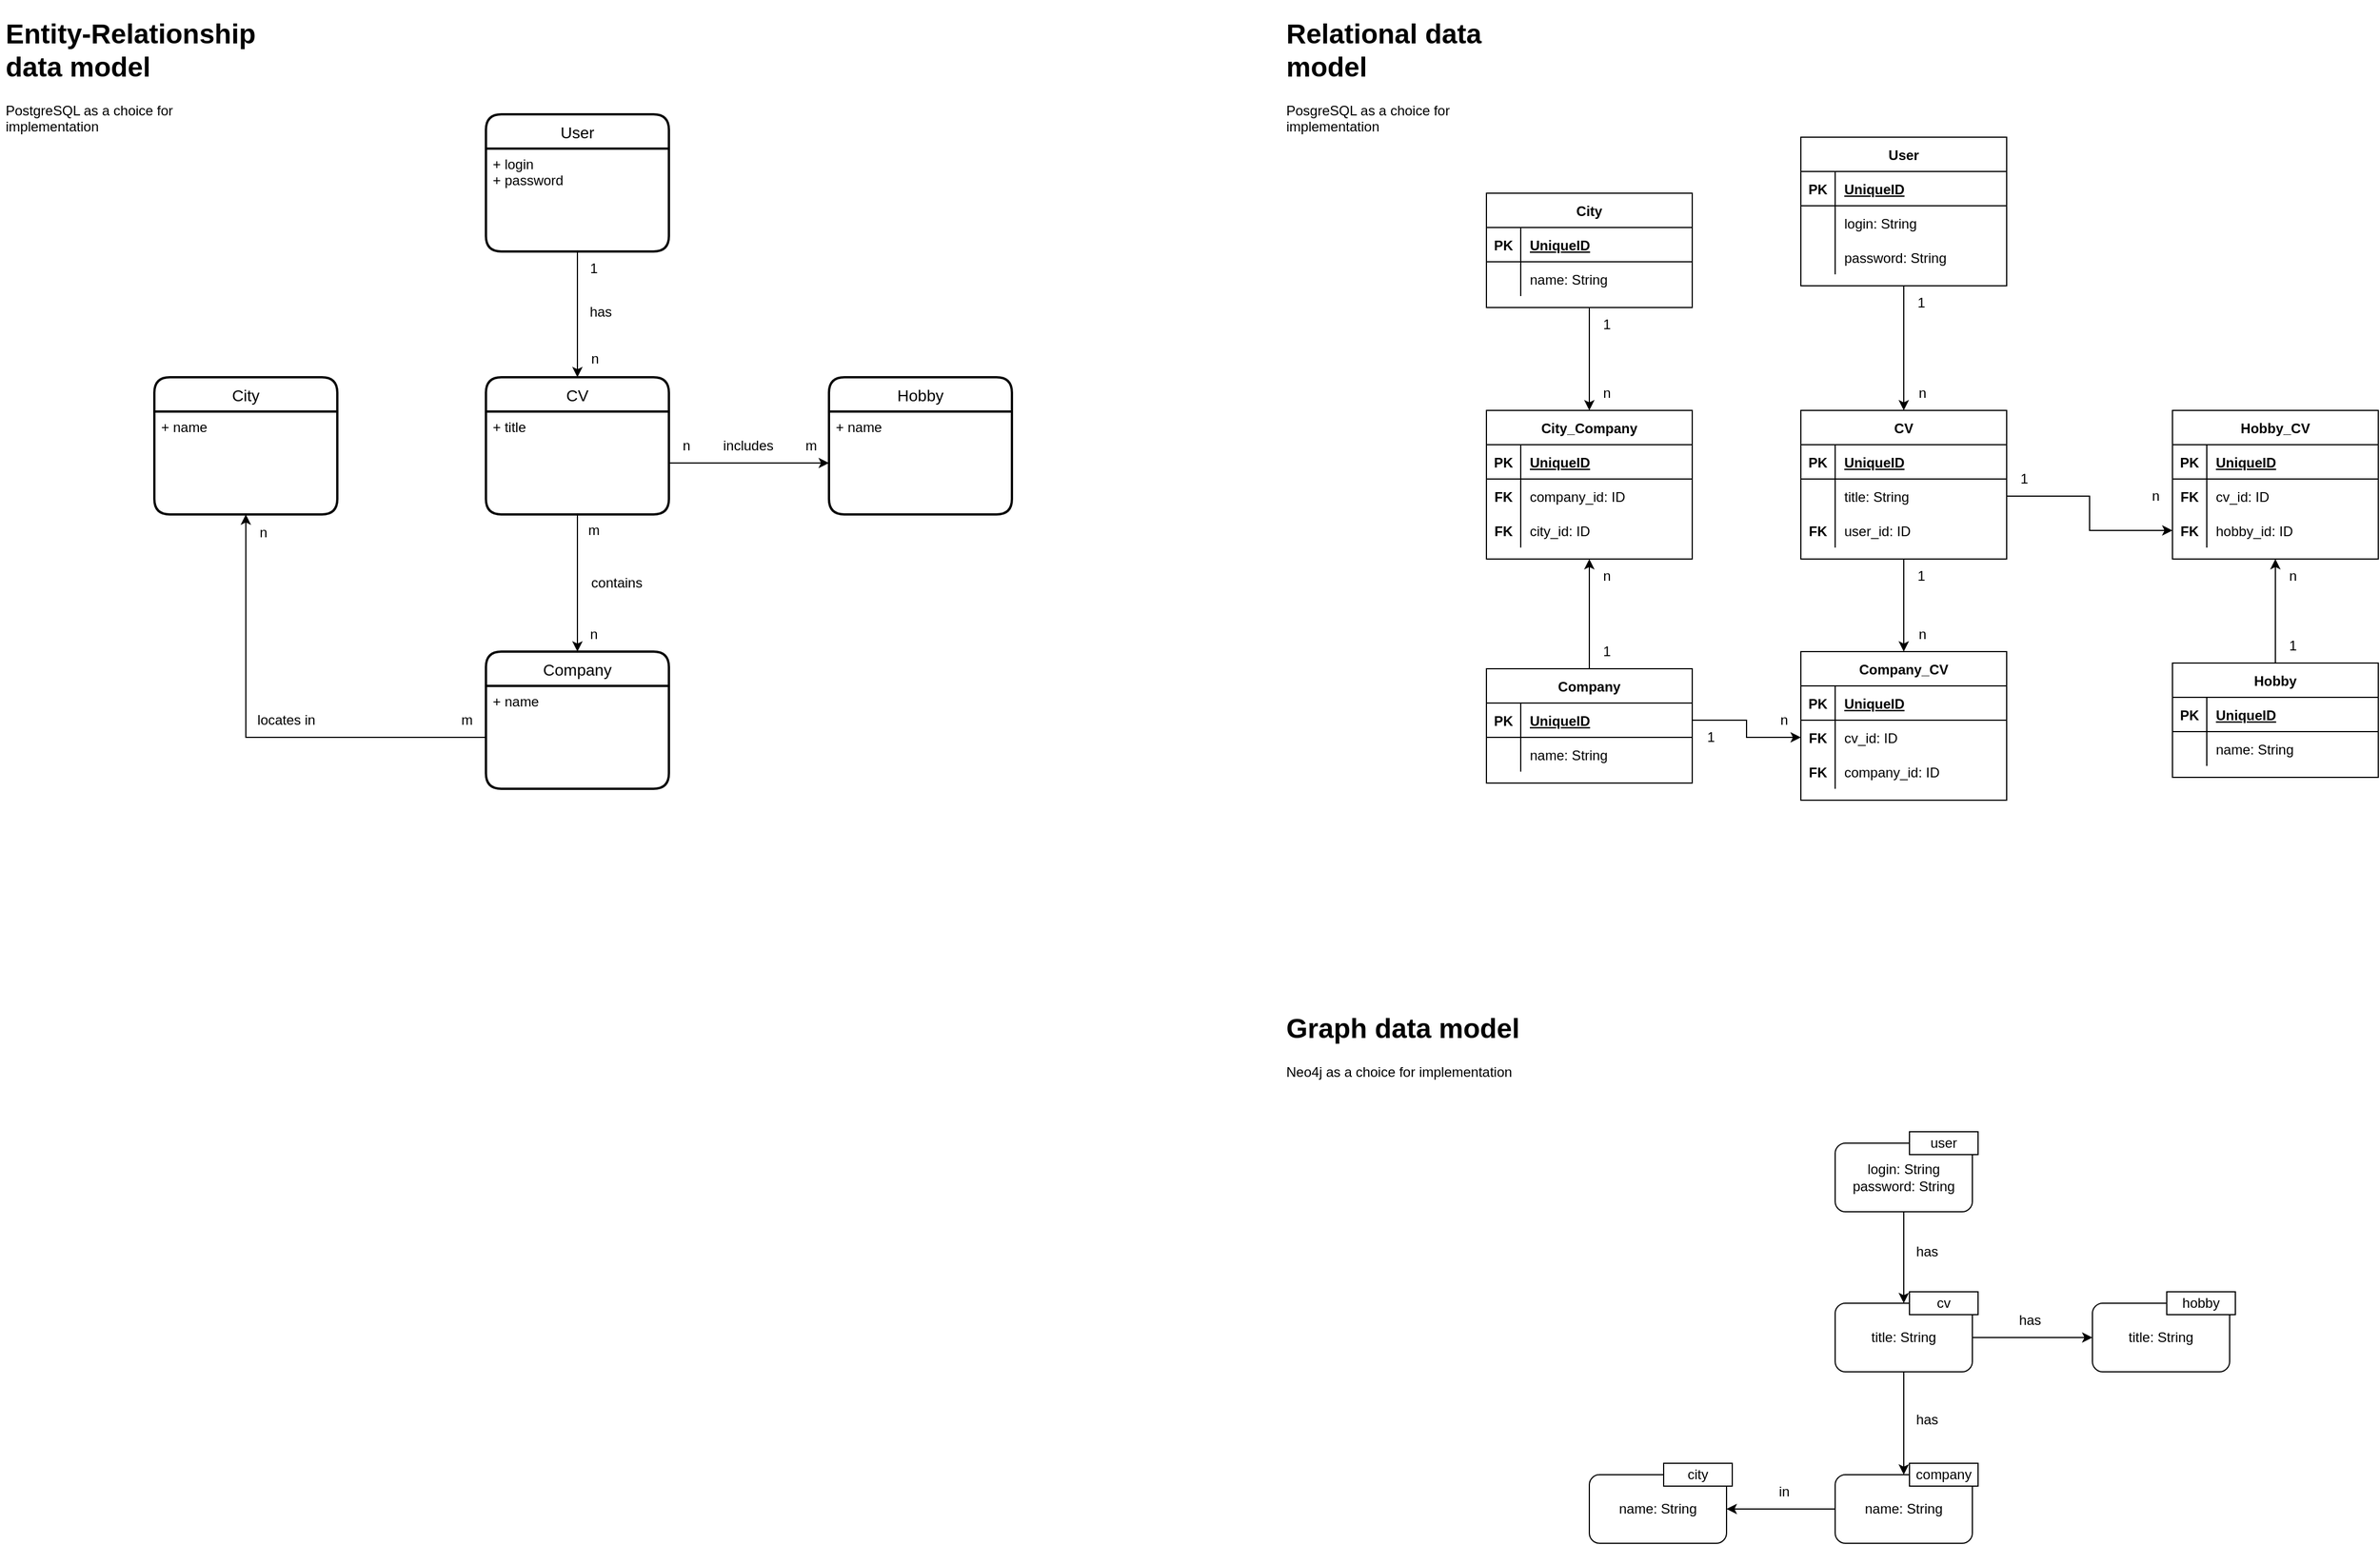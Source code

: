 <mxfile version="20.4.0" type="device"><diagram name="ER/Relational models" id="9f46799a-70d6-7492-0946-bef42562c5a5"><mxGraphModel dx="906" dy="529" grid="1" gridSize="10" guides="1" tooltips="1" connect="1" arrows="1" fold="1" page="1" pageScale="1" pageWidth="1100" pageHeight="850" background="none" math="0" shadow="0"><root><mxCell id="0"/><mxCell id="1" parent="0"/><mxCell id="vdaSnWJsC1mwTl5W6B8f-1" value="CV" style="swimlane;childLayout=stackLayout;horizontal=1;startSize=30;horizontalStack=0;rounded=1;fontSize=14;fontStyle=0;strokeWidth=2;resizeParent=0;resizeLast=1;shadow=0;dashed=0;align=center;" vertex="1" parent="1"><mxGeometry x="465" y="360" width="160" height="120" as="geometry"/></mxCell><mxCell id="vdaSnWJsC1mwTl5W6B8f-2" value="+ title" style="align=left;strokeColor=none;fillColor=none;spacingLeft=4;fontSize=12;verticalAlign=top;resizable=0;rotatable=0;part=1;" vertex="1" parent="vdaSnWJsC1mwTl5W6B8f-1"><mxGeometry y="30" width="160" height="90" as="geometry"/></mxCell><mxCell id="vdaSnWJsC1mwTl5W6B8f-4" value="User" style="swimlane;childLayout=stackLayout;horizontal=1;startSize=30;horizontalStack=0;rounded=1;fontSize=14;fontStyle=0;strokeWidth=2;resizeParent=0;resizeLast=1;shadow=0;dashed=0;align=center;" vertex="1" parent="1"><mxGeometry x="465" y="130" width="160" height="120" as="geometry"/></mxCell><mxCell id="vdaSnWJsC1mwTl5W6B8f-5" value="+ login&#10;+ password" style="align=left;strokeColor=none;fillColor=none;spacingLeft=4;fontSize=12;verticalAlign=top;resizable=0;rotatable=0;part=1;" vertex="1" parent="vdaSnWJsC1mwTl5W6B8f-4"><mxGeometry y="30" width="160" height="90" as="geometry"/></mxCell><mxCell id="vdaSnWJsC1mwTl5W6B8f-6" style="edgeStyle=orthogonalEdgeStyle;rounded=0;orthogonalLoop=1;jettySize=auto;html=1;" edge="1" parent="1" source="vdaSnWJsC1mwTl5W6B8f-5" target="vdaSnWJsC1mwTl5W6B8f-1"><mxGeometry relative="1" as="geometry"/></mxCell><mxCell id="vdaSnWJsC1mwTl5W6B8f-7" value="1" style="text;html=1;align=center;verticalAlign=middle;resizable=0;points=[];autosize=1;strokeColor=none;fillColor=none;" vertex="1" parent="1"><mxGeometry x="544" y="250" width="30" height="30" as="geometry"/></mxCell><mxCell id="vdaSnWJsC1mwTl5W6B8f-8" value="n" style="text;html=1;align=center;verticalAlign=middle;resizable=0;points=[];autosize=1;strokeColor=none;fillColor=none;" vertex="1" parent="1"><mxGeometry x="545" y="329" width="30" height="30" as="geometry"/></mxCell><mxCell id="vdaSnWJsC1mwTl5W6B8f-9" value="Hobby" style="swimlane;childLayout=stackLayout;horizontal=1;startSize=30;horizontalStack=0;rounded=1;fontSize=14;fontStyle=0;strokeWidth=2;resizeParent=0;resizeLast=1;shadow=0;dashed=0;align=center;" vertex="1" parent="1"><mxGeometry x="765" y="360" width="160" height="120" as="geometry"/></mxCell><mxCell id="vdaSnWJsC1mwTl5W6B8f-10" value="+ name" style="align=left;strokeColor=none;fillColor=none;spacingLeft=4;fontSize=12;verticalAlign=top;resizable=0;rotatable=0;part=1;" vertex="1" parent="vdaSnWJsC1mwTl5W6B8f-9"><mxGeometry y="30" width="160" height="90" as="geometry"/></mxCell><mxCell id="vdaSnWJsC1mwTl5W6B8f-11" value="City" style="swimlane;childLayout=stackLayout;horizontal=1;startSize=30;horizontalStack=0;rounded=1;fontSize=14;fontStyle=0;strokeWidth=2;resizeParent=0;resizeLast=1;shadow=0;dashed=0;align=center;" vertex="1" parent="1"><mxGeometry x="175" y="360" width="160" height="120" as="geometry"/></mxCell><mxCell id="vdaSnWJsC1mwTl5W6B8f-12" value="+ name" style="align=left;strokeColor=none;fillColor=none;spacingLeft=4;fontSize=12;verticalAlign=top;resizable=0;rotatable=0;part=1;" vertex="1" parent="vdaSnWJsC1mwTl5W6B8f-11"><mxGeometry y="30" width="160" height="90" as="geometry"/></mxCell><mxCell id="vdaSnWJsC1mwTl5W6B8f-13" value="Company" style="swimlane;childLayout=stackLayout;horizontal=1;startSize=30;horizontalStack=0;rounded=1;fontSize=14;fontStyle=0;strokeWidth=2;resizeParent=0;resizeLast=1;shadow=0;dashed=0;align=center;" vertex="1" parent="1"><mxGeometry x="465" y="600" width="160" height="120" as="geometry"/></mxCell><mxCell id="vdaSnWJsC1mwTl5W6B8f-14" value="+ name" style="align=left;strokeColor=none;fillColor=none;spacingLeft=4;fontSize=12;verticalAlign=top;resizable=0;rotatable=0;part=1;" vertex="1" parent="vdaSnWJsC1mwTl5W6B8f-13"><mxGeometry y="30" width="160" height="90" as="geometry"/></mxCell><mxCell id="vdaSnWJsC1mwTl5W6B8f-17" style="edgeStyle=orthogonalEdgeStyle;rounded=0;orthogonalLoop=1;jettySize=auto;html=1;entryX=0;entryY=0.5;entryDx=0;entryDy=0;" edge="1" parent="1" source="vdaSnWJsC1mwTl5W6B8f-2" target="vdaSnWJsC1mwTl5W6B8f-10"><mxGeometry relative="1" as="geometry"/></mxCell><mxCell id="vdaSnWJsC1mwTl5W6B8f-18" style="edgeStyle=orthogonalEdgeStyle;rounded=0;orthogonalLoop=1;jettySize=auto;html=1;entryX=0.5;entryY=0;entryDx=0;entryDy=0;" edge="1" parent="1" source="vdaSnWJsC1mwTl5W6B8f-2" target="vdaSnWJsC1mwTl5W6B8f-13"><mxGeometry relative="1" as="geometry"/></mxCell><mxCell id="vdaSnWJsC1mwTl5W6B8f-19" style="edgeStyle=orthogonalEdgeStyle;rounded=0;orthogonalLoop=1;jettySize=auto;html=1;entryX=0.5;entryY=1;entryDx=0;entryDy=0;" edge="1" parent="1" source="vdaSnWJsC1mwTl5W6B8f-14" target="vdaSnWJsC1mwTl5W6B8f-12"><mxGeometry relative="1" as="geometry"/></mxCell><mxCell id="vdaSnWJsC1mwTl5W6B8f-20" value="locates in" style="text;html=1;align=center;verticalAlign=middle;resizable=0;points=[];autosize=1;strokeColor=none;fillColor=none;" vertex="1" parent="1"><mxGeometry x="255" y="645" width="70" height="30" as="geometry"/></mxCell><mxCell id="vdaSnWJsC1mwTl5W6B8f-22" value="m" style="text;html=1;align=center;verticalAlign=middle;resizable=0;points=[];autosize=1;strokeColor=none;fillColor=none;" vertex="1" parent="1"><mxGeometry x="544" y="479" width="30" height="30" as="geometry"/></mxCell><mxCell id="vdaSnWJsC1mwTl5W6B8f-23" value="n" style="text;html=1;align=center;verticalAlign=middle;resizable=0;points=[];autosize=1;strokeColor=none;fillColor=none;" vertex="1" parent="1"><mxGeometry x="544" y="570" width="30" height="30" as="geometry"/></mxCell><mxCell id="vdaSnWJsC1mwTl5W6B8f-27" value="n" style="text;html=1;align=center;verticalAlign=middle;resizable=0;points=[];autosize=1;strokeColor=none;fillColor=none;" vertex="1" parent="1"><mxGeometry x="255" y="481" width="30" height="30" as="geometry"/></mxCell><mxCell id="vdaSnWJsC1mwTl5W6B8f-28" value="m" style="text;html=1;align=center;verticalAlign=middle;resizable=0;points=[];autosize=1;strokeColor=none;fillColor=none;" vertex="1" parent="1"><mxGeometry x="433" y="645" width="30" height="30" as="geometry"/></mxCell><mxCell id="vdaSnWJsC1mwTl5W6B8f-29" value="contains" style="text;html=1;align=center;verticalAlign=middle;resizable=0;points=[];autosize=1;strokeColor=none;fillColor=none;" vertex="1" parent="1"><mxGeometry x="544" y="525" width="70" height="30" as="geometry"/></mxCell><mxCell id="vdaSnWJsC1mwTl5W6B8f-30" value="includes" style="text;html=1;align=center;verticalAlign=middle;resizable=0;points=[];autosize=1;strokeColor=none;fillColor=none;" vertex="1" parent="1"><mxGeometry x="659" y="405" width="70" height="30" as="geometry"/></mxCell><mxCell id="vdaSnWJsC1mwTl5W6B8f-31" value="n" style="text;html=1;align=center;verticalAlign=middle;resizable=0;points=[];autosize=1;strokeColor=none;fillColor=none;" vertex="1" parent="1"><mxGeometry x="625" y="405" width="30" height="30" as="geometry"/></mxCell><mxCell id="vdaSnWJsC1mwTl5W6B8f-32" value="m" style="text;html=1;align=center;verticalAlign=middle;resizable=0;points=[];autosize=1;strokeColor=none;fillColor=none;" vertex="1" parent="1"><mxGeometry x="734" y="405" width="30" height="30" as="geometry"/></mxCell><mxCell id="vdaSnWJsC1mwTl5W6B8f-33" value="&lt;h1&gt;Entity-Relationship data model&lt;/h1&gt;&lt;div&gt;PostgreSQL as a choice for implementation&lt;/div&gt;&lt;p&gt;&lt;/p&gt;" style="text;html=1;strokeColor=none;fillColor=none;spacing=5;spacingTop=-20;whiteSpace=wrap;overflow=hidden;rounded=0;" vertex="1" parent="1"><mxGeometry x="40" y="40" width="230" height="120" as="geometry"/></mxCell><mxCell id="vdaSnWJsC1mwTl5W6B8f-59" value="&lt;h1&gt;Relational data model&lt;/h1&gt;&lt;div&gt;PosgreSQL as a choice for implementation&lt;/div&gt;&lt;p&gt;&lt;/p&gt;" style="text;html=1;strokeColor=none;fillColor=none;spacing=5;spacingTop=-20;whiteSpace=wrap;overflow=hidden;rounded=0;" vertex="1" parent="1"><mxGeometry x="1160" y="40" width="230" height="120" as="geometry"/></mxCell><mxCell id="vdaSnWJsC1mwTl5W6B8f-86" style="edgeStyle=orthogonalEdgeStyle;rounded=0;orthogonalLoop=1;jettySize=auto;html=1;entryX=0.5;entryY=0;entryDx=0;entryDy=0;" edge="1" parent="1" source="vdaSnWJsC1mwTl5W6B8f-60" target="vdaSnWJsC1mwTl5W6B8f-73"><mxGeometry relative="1" as="geometry"/></mxCell><mxCell id="vdaSnWJsC1mwTl5W6B8f-60" value="User" style="shape=table;startSize=30;container=1;collapsible=1;childLayout=tableLayout;fixedRows=1;rowLines=0;fontStyle=1;align=center;resizeLast=1;" vertex="1" parent="1"><mxGeometry x="1615" y="150" width="180" height="130" as="geometry"/></mxCell><mxCell id="vdaSnWJsC1mwTl5W6B8f-61" value="" style="shape=tableRow;horizontal=0;startSize=0;swimlaneHead=0;swimlaneBody=0;fillColor=none;collapsible=0;dropTarget=0;points=[[0,0.5],[1,0.5]];portConstraint=eastwest;top=0;left=0;right=0;bottom=1;" vertex="1" parent="vdaSnWJsC1mwTl5W6B8f-60"><mxGeometry y="30" width="180" height="30" as="geometry"/></mxCell><mxCell id="vdaSnWJsC1mwTl5W6B8f-62" value="PK" style="shape=partialRectangle;connectable=0;fillColor=none;top=0;left=0;bottom=0;right=0;fontStyle=1;overflow=hidden;" vertex="1" parent="vdaSnWJsC1mwTl5W6B8f-61"><mxGeometry width="30" height="30" as="geometry"><mxRectangle width="30" height="30" as="alternateBounds"/></mxGeometry></mxCell><mxCell id="vdaSnWJsC1mwTl5W6B8f-63" value="UniqueID" style="shape=partialRectangle;connectable=0;fillColor=none;top=0;left=0;bottom=0;right=0;align=left;spacingLeft=6;fontStyle=5;overflow=hidden;" vertex="1" parent="vdaSnWJsC1mwTl5W6B8f-61"><mxGeometry x="30" width="150" height="30" as="geometry"><mxRectangle width="150" height="30" as="alternateBounds"/></mxGeometry></mxCell><mxCell id="vdaSnWJsC1mwTl5W6B8f-64" value="" style="shape=tableRow;horizontal=0;startSize=0;swimlaneHead=0;swimlaneBody=0;fillColor=none;collapsible=0;dropTarget=0;points=[[0,0.5],[1,0.5]];portConstraint=eastwest;top=0;left=0;right=0;bottom=0;" vertex="1" parent="vdaSnWJsC1mwTl5W6B8f-60"><mxGeometry y="60" width="180" height="30" as="geometry"/></mxCell><mxCell id="vdaSnWJsC1mwTl5W6B8f-65" value="" style="shape=partialRectangle;connectable=0;fillColor=none;top=0;left=0;bottom=0;right=0;editable=1;overflow=hidden;" vertex="1" parent="vdaSnWJsC1mwTl5W6B8f-64"><mxGeometry width="30" height="30" as="geometry"><mxRectangle width="30" height="30" as="alternateBounds"/></mxGeometry></mxCell><mxCell id="vdaSnWJsC1mwTl5W6B8f-66" value="login: String" style="shape=partialRectangle;connectable=0;fillColor=none;top=0;left=0;bottom=0;right=0;align=left;spacingLeft=6;overflow=hidden;" vertex="1" parent="vdaSnWJsC1mwTl5W6B8f-64"><mxGeometry x="30" width="150" height="30" as="geometry"><mxRectangle width="150" height="30" as="alternateBounds"/></mxGeometry></mxCell><mxCell id="vdaSnWJsC1mwTl5W6B8f-67" value="" style="shape=tableRow;horizontal=0;startSize=0;swimlaneHead=0;swimlaneBody=0;fillColor=none;collapsible=0;dropTarget=0;points=[[0,0.5],[1,0.5]];portConstraint=eastwest;top=0;left=0;right=0;bottom=0;" vertex="1" parent="vdaSnWJsC1mwTl5W6B8f-60"><mxGeometry y="90" width="180" height="30" as="geometry"/></mxCell><mxCell id="vdaSnWJsC1mwTl5W6B8f-68" value="" style="shape=partialRectangle;connectable=0;fillColor=none;top=0;left=0;bottom=0;right=0;editable=1;overflow=hidden;" vertex="1" parent="vdaSnWJsC1mwTl5W6B8f-67"><mxGeometry width="30" height="30" as="geometry"><mxRectangle width="30" height="30" as="alternateBounds"/></mxGeometry></mxCell><mxCell id="vdaSnWJsC1mwTl5W6B8f-69" value="password: String" style="shape=partialRectangle;connectable=0;fillColor=none;top=0;left=0;bottom=0;right=0;align=left;spacingLeft=6;overflow=hidden;" vertex="1" parent="vdaSnWJsC1mwTl5W6B8f-67"><mxGeometry x="30" width="150" height="30" as="geometry"><mxRectangle width="150" height="30" as="alternateBounds"/></mxGeometry></mxCell><mxCell id="vdaSnWJsC1mwTl5W6B8f-100" style="edgeStyle=orthogonalEdgeStyle;rounded=0;orthogonalLoop=1;jettySize=auto;html=1;entryX=0.5;entryY=0;entryDx=0;entryDy=0;" edge="1" parent="1" source="vdaSnWJsC1mwTl5W6B8f-73" target="vdaSnWJsC1mwTl5W6B8f-87"><mxGeometry relative="1" as="geometry"/></mxCell><mxCell id="vdaSnWJsC1mwTl5W6B8f-73" value="CV" style="shape=table;startSize=30;container=1;collapsible=1;childLayout=tableLayout;fixedRows=1;rowLines=0;fontStyle=1;align=center;resizeLast=1;" vertex="1" parent="1"><mxGeometry x="1615" y="389" width="180" height="130" as="geometry"/></mxCell><mxCell id="vdaSnWJsC1mwTl5W6B8f-74" value="" style="shape=tableRow;horizontal=0;startSize=0;swimlaneHead=0;swimlaneBody=0;fillColor=none;collapsible=0;dropTarget=0;points=[[0,0.5],[1,0.5]];portConstraint=eastwest;top=0;left=0;right=0;bottom=1;" vertex="1" parent="vdaSnWJsC1mwTl5W6B8f-73"><mxGeometry y="30" width="180" height="30" as="geometry"/></mxCell><mxCell id="vdaSnWJsC1mwTl5W6B8f-75" value="PK" style="shape=partialRectangle;connectable=0;fillColor=none;top=0;left=0;bottom=0;right=0;fontStyle=1;overflow=hidden;" vertex="1" parent="vdaSnWJsC1mwTl5W6B8f-74"><mxGeometry width="30" height="30" as="geometry"><mxRectangle width="30" height="30" as="alternateBounds"/></mxGeometry></mxCell><mxCell id="vdaSnWJsC1mwTl5W6B8f-76" value="UniqueID" style="shape=partialRectangle;connectable=0;fillColor=none;top=0;left=0;bottom=0;right=0;align=left;spacingLeft=6;fontStyle=5;overflow=hidden;" vertex="1" parent="vdaSnWJsC1mwTl5W6B8f-74"><mxGeometry x="30" width="150" height="30" as="geometry"><mxRectangle width="150" height="30" as="alternateBounds"/></mxGeometry></mxCell><mxCell id="vdaSnWJsC1mwTl5W6B8f-77" value="" style="shape=tableRow;horizontal=0;startSize=0;swimlaneHead=0;swimlaneBody=0;fillColor=none;collapsible=0;dropTarget=0;points=[[0,0.5],[1,0.5]];portConstraint=eastwest;top=0;left=0;right=0;bottom=0;" vertex="1" parent="vdaSnWJsC1mwTl5W6B8f-73"><mxGeometry y="60" width="180" height="30" as="geometry"/></mxCell><mxCell id="vdaSnWJsC1mwTl5W6B8f-78" value="" style="shape=partialRectangle;connectable=0;fillColor=none;top=0;left=0;bottom=0;right=0;editable=1;overflow=hidden;" vertex="1" parent="vdaSnWJsC1mwTl5W6B8f-77"><mxGeometry width="30" height="30" as="geometry"><mxRectangle width="30" height="30" as="alternateBounds"/></mxGeometry></mxCell><mxCell id="vdaSnWJsC1mwTl5W6B8f-79" value="title: String" style="shape=partialRectangle;connectable=0;fillColor=none;top=0;left=0;bottom=0;right=0;align=left;spacingLeft=6;overflow=hidden;" vertex="1" parent="vdaSnWJsC1mwTl5W6B8f-77"><mxGeometry x="30" width="150" height="30" as="geometry"><mxRectangle width="150" height="30" as="alternateBounds"/></mxGeometry></mxCell><mxCell id="vdaSnWJsC1mwTl5W6B8f-80" value="" style="shape=tableRow;horizontal=0;startSize=0;swimlaneHead=0;swimlaneBody=0;fillColor=none;collapsible=0;dropTarget=0;points=[[0,0.5],[1,0.5]];portConstraint=eastwest;top=0;left=0;right=0;bottom=0;" vertex="1" parent="vdaSnWJsC1mwTl5W6B8f-73"><mxGeometry y="90" width="180" height="30" as="geometry"/></mxCell><mxCell id="vdaSnWJsC1mwTl5W6B8f-81" value="FK" style="shape=partialRectangle;connectable=0;fillColor=none;top=0;left=0;bottom=0;right=0;editable=1;overflow=hidden;fontStyle=1" vertex="1" parent="vdaSnWJsC1mwTl5W6B8f-80"><mxGeometry width="30" height="30" as="geometry"><mxRectangle width="30" height="30" as="alternateBounds"/></mxGeometry></mxCell><mxCell id="vdaSnWJsC1mwTl5W6B8f-82" value="user_id: ID" style="shape=partialRectangle;connectable=0;fillColor=none;top=0;left=0;bottom=0;right=0;align=left;spacingLeft=6;overflow=hidden;" vertex="1" parent="vdaSnWJsC1mwTl5W6B8f-80"><mxGeometry x="30" width="150" height="30" as="geometry"><mxRectangle width="150" height="30" as="alternateBounds"/></mxGeometry></mxCell><mxCell id="vdaSnWJsC1mwTl5W6B8f-87" value="Company_CV" style="shape=table;startSize=30;container=1;collapsible=1;childLayout=tableLayout;fixedRows=1;rowLines=0;fontStyle=1;align=center;resizeLast=1;" vertex="1" parent="1"><mxGeometry x="1615" y="600" width="180" height="130" as="geometry"/></mxCell><mxCell id="vdaSnWJsC1mwTl5W6B8f-88" value="" style="shape=tableRow;horizontal=0;startSize=0;swimlaneHead=0;swimlaneBody=0;fillColor=none;collapsible=0;dropTarget=0;points=[[0,0.5],[1,0.5]];portConstraint=eastwest;top=0;left=0;right=0;bottom=1;" vertex="1" parent="vdaSnWJsC1mwTl5W6B8f-87"><mxGeometry y="30" width="180" height="30" as="geometry"/></mxCell><mxCell id="vdaSnWJsC1mwTl5W6B8f-89" value="PK" style="shape=partialRectangle;connectable=0;fillColor=none;top=0;left=0;bottom=0;right=0;fontStyle=1;overflow=hidden;" vertex="1" parent="vdaSnWJsC1mwTl5W6B8f-88"><mxGeometry width="30" height="30" as="geometry"><mxRectangle width="30" height="30" as="alternateBounds"/></mxGeometry></mxCell><mxCell id="vdaSnWJsC1mwTl5W6B8f-90" value="UniqueID" style="shape=partialRectangle;connectable=0;fillColor=none;top=0;left=0;bottom=0;right=0;align=left;spacingLeft=6;fontStyle=5;overflow=hidden;" vertex="1" parent="vdaSnWJsC1mwTl5W6B8f-88"><mxGeometry x="30" width="150" height="30" as="geometry"><mxRectangle width="150" height="30" as="alternateBounds"/></mxGeometry></mxCell><mxCell id="vdaSnWJsC1mwTl5W6B8f-91" value="" style="shape=tableRow;horizontal=0;startSize=0;swimlaneHead=0;swimlaneBody=0;fillColor=none;collapsible=0;dropTarget=0;points=[[0,0.5],[1,0.5]];portConstraint=eastwest;top=0;left=0;right=0;bottom=0;" vertex="1" parent="vdaSnWJsC1mwTl5W6B8f-87"><mxGeometry y="60" width="180" height="30" as="geometry"/></mxCell><mxCell id="vdaSnWJsC1mwTl5W6B8f-92" value="FK" style="shape=partialRectangle;connectable=0;fillColor=none;top=0;left=0;bottom=0;right=0;editable=1;overflow=hidden;fontStyle=1" vertex="1" parent="vdaSnWJsC1mwTl5W6B8f-91"><mxGeometry width="30" height="30" as="geometry"><mxRectangle width="30" height="30" as="alternateBounds"/></mxGeometry></mxCell><mxCell id="vdaSnWJsC1mwTl5W6B8f-93" value="cv_id: ID" style="shape=partialRectangle;connectable=0;fillColor=none;top=0;left=0;bottom=0;right=0;align=left;spacingLeft=6;overflow=hidden;" vertex="1" parent="vdaSnWJsC1mwTl5W6B8f-91"><mxGeometry x="30" width="150" height="30" as="geometry"><mxRectangle width="150" height="30" as="alternateBounds"/></mxGeometry></mxCell><mxCell id="vdaSnWJsC1mwTl5W6B8f-94" value="" style="shape=tableRow;horizontal=0;startSize=0;swimlaneHead=0;swimlaneBody=0;fillColor=none;collapsible=0;dropTarget=0;points=[[0,0.5],[1,0.5]];portConstraint=eastwest;top=0;left=0;right=0;bottom=0;" vertex="1" parent="vdaSnWJsC1mwTl5W6B8f-87"><mxGeometry y="90" width="180" height="30" as="geometry"/></mxCell><mxCell id="vdaSnWJsC1mwTl5W6B8f-95" value="FK" style="shape=partialRectangle;connectable=0;fillColor=none;top=0;left=0;bottom=0;right=0;editable=1;overflow=hidden;fontStyle=1" vertex="1" parent="vdaSnWJsC1mwTl5W6B8f-94"><mxGeometry width="30" height="30" as="geometry"><mxRectangle width="30" height="30" as="alternateBounds"/></mxGeometry></mxCell><mxCell id="vdaSnWJsC1mwTl5W6B8f-96" value="company_id: ID" style="shape=partialRectangle;connectable=0;fillColor=none;top=0;left=0;bottom=0;right=0;align=left;spacingLeft=6;overflow=hidden;" vertex="1" parent="vdaSnWJsC1mwTl5W6B8f-94"><mxGeometry x="30" width="150" height="30" as="geometry"><mxRectangle width="150" height="30" as="alternateBounds"/></mxGeometry></mxCell><mxCell id="vdaSnWJsC1mwTl5W6B8f-101" value="1" style="text;html=1;align=center;verticalAlign=middle;resizable=0;points=[];autosize=1;strokeColor=none;fillColor=none;" vertex="1" parent="1"><mxGeometry x="1705" y="519" width="30" height="30" as="geometry"/></mxCell><mxCell id="vdaSnWJsC1mwTl5W6B8f-102" value="n" style="text;html=1;align=center;verticalAlign=middle;resizable=0;points=[];autosize=1;strokeColor=none;fillColor=none;" vertex="1" parent="1"><mxGeometry x="1706" y="570" width="30" height="30" as="geometry"/></mxCell><mxCell id="vdaSnWJsC1mwTl5W6B8f-103" value="1" style="text;html=1;align=center;verticalAlign=middle;resizable=0;points=[];autosize=1;strokeColor=none;fillColor=none;" vertex="1" parent="1"><mxGeometry x="1705" y="280" width="30" height="30" as="geometry"/></mxCell><mxCell id="vdaSnWJsC1mwTl5W6B8f-104" value="n" style="text;html=1;align=center;verticalAlign=middle;resizable=0;points=[];autosize=1;strokeColor=none;fillColor=none;" vertex="1" parent="1"><mxGeometry x="1706" y="359" width="30" height="30" as="geometry"/></mxCell><mxCell id="vdaSnWJsC1mwTl5W6B8f-185" style="edgeStyle=orthogonalEdgeStyle;rounded=0;orthogonalLoop=1;jettySize=auto;html=1;entryX=0.5;entryY=1;entryDx=0;entryDy=0;" edge="1" parent="1" source="vdaSnWJsC1mwTl5W6B8f-105" target="vdaSnWJsC1mwTl5W6B8f-169"><mxGeometry relative="1" as="geometry"/></mxCell><mxCell id="vdaSnWJsC1mwTl5W6B8f-105" value="Company" style="shape=table;startSize=30;container=1;collapsible=1;childLayout=tableLayout;fixedRows=1;rowLines=0;fontStyle=1;align=center;resizeLast=1;" vertex="1" parent="1"><mxGeometry x="1340" y="615" width="180" height="100" as="geometry"/></mxCell><mxCell id="vdaSnWJsC1mwTl5W6B8f-106" value="" style="shape=tableRow;horizontal=0;startSize=0;swimlaneHead=0;swimlaneBody=0;fillColor=none;collapsible=0;dropTarget=0;points=[[0,0.5],[1,0.5]];portConstraint=eastwest;top=0;left=0;right=0;bottom=1;" vertex="1" parent="vdaSnWJsC1mwTl5W6B8f-105"><mxGeometry y="30" width="180" height="30" as="geometry"/></mxCell><mxCell id="vdaSnWJsC1mwTl5W6B8f-107" value="PK" style="shape=partialRectangle;connectable=0;fillColor=none;top=0;left=0;bottom=0;right=0;fontStyle=1;overflow=hidden;" vertex="1" parent="vdaSnWJsC1mwTl5W6B8f-106"><mxGeometry width="30" height="30" as="geometry"><mxRectangle width="30" height="30" as="alternateBounds"/></mxGeometry></mxCell><mxCell id="vdaSnWJsC1mwTl5W6B8f-108" value="UniqueID" style="shape=partialRectangle;connectable=0;fillColor=none;top=0;left=0;bottom=0;right=0;align=left;spacingLeft=6;fontStyle=5;overflow=hidden;" vertex="1" parent="vdaSnWJsC1mwTl5W6B8f-106"><mxGeometry x="30" width="150" height="30" as="geometry"><mxRectangle width="150" height="30" as="alternateBounds"/></mxGeometry></mxCell><mxCell id="vdaSnWJsC1mwTl5W6B8f-109" value="" style="shape=tableRow;horizontal=0;startSize=0;swimlaneHead=0;swimlaneBody=0;fillColor=none;collapsible=0;dropTarget=0;points=[[0,0.5],[1,0.5]];portConstraint=eastwest;top=0;left=0;right=0;bottom=0;" vertex="1" parent="vdaSnWJsC1mwTl5W6B8f-105"><mxGeometry y="60" width="180" height="30" as="geometry"/></mxCell><mxCell id="vdaSnWJsC1mwTl5W6B8f-110" value="" style="shape=partialRectangle;connectable=0;fillColor=none;top=0;left=0;bottom=0;right=0;editable=1;overflow=hidden;" vertex="1" parent="vdaSnWJsC1mwTl5W6B8f-109"><mxGeometry width="30" height="30" as="geometry"><mxRectangle width="30" height="30" as="alternateBounds"/></mxGeometry></mxCell><mxCell id="vdaSnWJsC1mwTl5W6B8f-111" value="name: String" style="shape=partialRectangle;connectable=0;fillColor=none;top=0;left=0;bottom=0;right=0;align=left;spacingLeft=6;overflow=hidden;" vertex="1" parent="vdaSnWJsC1mwTl5W6B8f-109"><mxGeometry x="30" width="150" height="30" as="geometry"><mxRectangle width="150" height="30" as="alternateBounds"/></mxGeometry></mxCell><mxCell id="vdaSnWJsC1mwTl5W6B8f-118" style="edgeStyle=orthogonalEdgeStyle;rounded=0;orthogonalLoop=1;jettySize=auto;html=1;entryX=0;entryY=0.5;entryDx=0;entryDy=0;exitX=1;exitY=0.5;exitDx=0;exitDy=0;" edge="1" parent="1" source="vdaSnWJsC1mwTl5W6B8f-106" target="vdaSnWJsC1mwTl5W6B8f-91"><mxGeometry relative="1" as="geometry"/></mxCell><mxCell id="vdaSnWJsC1mwTl5W6B8f-119" value="1" style="text;html=1;align=center;verticalAlign=middle;resizable=0;points=[];autosize=1;strokeColor=none;fillColor=none;" vertex="1" parent="1"><mxGeometry x="1521" y="660" width="30" height="30" as="geometry"/></mxCell><mxCell id="vdaSnWJsC1mwTl5W6B8f-120" value="n" style="text;html=1;align=center;verticalAlign=middle;resizable=0;points=[];autosize=1;strokeColor=none;fillColor=none;" vertex="1" parent="1"><mxGeometry x="1585" y="645" width="30" height="30" as="geometry"/></mxCell><mxCell id="vdaSnWJsC1mwTl5W6B8f-121" value="Hobby_CV" style="shape=table;startSize=30;container=1;collapsible=1;childLayout=tableLayout;fixedRows=1;rowLines=0;fontStyle=1;align=center;resizeLast=1;" vertex="1" parent="1"><mxGeometry x="1940" y="389" width="180" height="130" as="geometry"/></mxCell><mxCell id="vdaSnWJsC1mwTl5W6B8f-122" value="" style="shape=tableRow;horizontal=0;startSize=0;swimlaneHead=0;swimlaneBody=0;fillColor=none;collapsible=0;dropTarget=0;points=[[0,0.5],[1,0.5]];portConstraint=eastwest;top=0;left=0;right=0;bottom=1;" vertex="1" parent="vdaSnWJsC1mwTl5W6B8f-121"><mxGeometry y="30" width="180" height="30" as="geometry"/></mxCell><mxCell id="vdaSnWJsC1mwTl5W6B8f-123" value="PK" style="shape=partialRectangle;connectable=0;fillColor=none;top=0;left=0;bottom=0;right=0;fontStyle=1;overflow=hidden;" vertex="1" parent="vdaSnWJsC1mwTl5W6B8f-122"><mxGeometry width="30" height="30" as="geometry"><mxRectangle width="30" height="30" as="alternateBounds"/></mxGeometry></mxCell><mxCell id="vdaSnWJsC1mwTl5W6B8f-124" value="UniqueID" style="shape=partialRectangle;connectable=0;fillColor=none;top=0;left=0;bottom=0;right=0;align=left;spacingLeft=6;fontStyle=5;overflow=hidden;" vertex="1" parent="vdaSnWJsC1mwTl5W6B8f-122"><mxGeometry x="30" width="150" height="30" as="geometry"><mxRectangle width="150" height="30" as="alternateBounds"/></mxGeometry></mxCell><mxCell id="vdaSnWJsC1mwTl5W6B8f-125" value="" style="shape=tableRow;horizontal=0;startSize=0;swimlaneHead=0;swimlaneBody=0;fillColor=none;collapsible=0;dropTarget=0;points=[[0,0.5],[1,0.5]];portConstraint=eastwest;top=0;left=0;right=0;bottom=0;" vertex="1" parent="vdaSnWJsC1mwTl5W6B8f-121"><mxGeometry y="60" width="180" height="30" as="geometry"/></mxCell><mxCell id="vdaSnWJsC1mwTl5W6B8f-126" value="FK" style="shape=partialRectangle;connectable=0;fillColor=none;top=0;left=0;bottom=0;right=0;editable=1;overflow=hidden;fontStyle=1" vertex="1" parent="vdaSnWJsC1mwTl5W6B8f-125"><mxGeometry width="30" height="30" as="geometry"><mxRectangle width="30" height="30" as="alternateBounds"/></mxGeometry></mxCell><mxCell id="vdaSnWJsC1mwTl5W6B8f-127" value="cv_id: ID" style="shape=partialRectangle;connectable=0;fillColor=none;top=0;left=0;bottom=0;right=0;align=left;spacingLeft=6;overflow=hidden;" vertex="1" parent="vdaSnWJsC1mwTl5W6B8f-125"><mxGeometry x="30" width="150" height="30" as="geometry"><mxRectangle width="150" height="30" as="alternateBounds"/></mxGeometry></mxCell><mxCell id="vdaSnWJsC1mwTl5W6B8f-128" value="" style="shape=tableRow;horizontal=0;startSize=0;swimlaneHead=0;swimlaneBody=0;fillColor=none;collapsible=0;dropTarget=0;points=[[0,0.5],[1,0.5]];portConstraint=eastwest;top=0;left=0;right=0;bottom=0;" vertex="1" parent="vdaSnWJsC1mwTl5W6B8f-121"><mxGeometry y="90" width="180" height="30" as="geometry"/></mxCell><mxCell id="vdaSnWJsC1mwTl5W6B8f-129" value="FK" style="shape=partialRectangle;connectable=0;fillColor=none;top=0;left=0;bottom=0;right=0;editable=1;overflow=hidden;fontStyle=1" vertex="1" parent="vdaSnWJsC1mwTl5W6B8f-128"><mxGeometry width="30" height="30" as="geometry"><mxRectangle width="30" height="30" as="alternateBounds"/></mxGeometry></mxCell><mxCell id="vdaSnWJsC1mwTl5W6B8f-130" value="hobby_id: ID" style="shape=partialRectangle;connectable=0;fillColor=none;top=0;left=0;bottom=0;right=0;align=left;spacingLeft=6;overflow=hidden;" vertex="1" parent="vdaSnWJsC1mwTl5W6B8f-128"><mxGeometry x="30" width="150" height="30" as="geometry"><mxRectangle width="150" height="30" as="alternateBounds"/></mxGeometry></mxCell><mxCell id="vdaSnWJsC1mwTl5W6B8f-135" style="edgeStyle=orthogonalEdgeStyle;rounded=0;orthogonalLoop=1;jettySize=auto;html=1;entryX=0;entryY=0.5;entryDx=0;entryDy=0;" edge="1" parent="1" source="vdaSnWJsC1mwTl5W6B8f-77" target="vdaSnWJsC1mwTl5W6B8f-128"><mxGeometry relative="1" as="geometry"/></mxCell><mxCell id="vdaSnWJsC1mwTl5W6B8f-136" value="1" style="text;html=1;align=center;verticalAlign=middle;resizable=0;points=[];autosize=1;strokeColor=none;fillColor=none;" vertex="1" parent="1"><mxGeometry x="1795" y="434" width="30" height="30" as="geometry"/></mxCell><mxCell id="vdaSnWJsC1mwTl5W6B8f-137" value="n" style="text;html=1;align=center;verticalAlign=middle;resizable=0;points=[];autosize=1;strokeColor=none;fillColor=none;" vertex="1" parent="1"><mxGeometry x="1910" y="449" width="30" height="30" as="geometry"/></mxCell><mxCell id="vdaSnWJsC1mwTl5W6B8f-151" style="edgeStyle=orthogonalEdgeStyle;rounded=0;orthogonalLoop=1;jettySize=auto;html=1;entryX=0.5;entryY=1;entryDx=0;entryDy=0;" edge="1" parent="1" source="vdaSnWJsC1mwTl5W6B8f-138" target="vdaSnWJsC1mwTl5W6B8f-121"><mxGeometry relative="1" as="geometry"/></mxCell><mxCell id="vdaSnWJsC1mwTl5W6B8f-138" value="Hobby" style="shape=table;startSize=30;container=1;collapsible=1;childLayout=tableLayout;fixedRows=1;rowLines=0;fontStyle=1;align=center;resizeLast=1;" vertex="1" parent="1"><mxGeometry x="1940" y="610" width="180" height="100" as="geometry"/></mxCell><mxCell id="vdaSnWJsC1mwTl5W6B8f-139" value="" style="shape=tableRow;horizontal=0;startSize=0;swimlaneHead=0;swimlaneBody=0;fillColor=none;collapsible=0;dropTarget=0;points=[[0,0.5],[1,0.5]];portConstraint=eastwest;top=0;left=0;right=0;bottom=1;" vertex="1" parent="vdaSnWJsC1mwTl5W6B8f-138"><mxGeometry y="30" width="180" height="30" as="geometry"/></mxCell><mxCell id="vdaSnWJsC1mwTl5W6B8f-140" value="PK" style="shape=partialRectangle;connectable=0;fillColor=none;top=0;left=0;bottom=0;right=0;fontStyle=1;overflow=hidden;" vertex="1" parent="vdaSnWJsC1mwTl5W6B8f-139"><mxGeometry width="30" height="30" as="geometry"><mxRectangle width="30" height="30" as="alternateBounds"/></mxGeometry></mxCell><mxCell id="vdaSnWJsC1mwTl5W6B8f-141" value="UniqueID" style="shape=partialRectangle;connectable=0;fillColor=none;top=0;left=0;bottom=0;right=0;align=left;spacingLeft=6;fontStyle=5;overflow=hidden;" vertex="1" parent="vdaSnWJsC1mwTl5W6B8f-139"><mxGeometry x="30" width="150" height="30" as="geometry"><mxRectangle width="150" height="30" as="alternateBounds"/></mxGeometry></mxCell><mxCell id="vdaSnWJsC1mwTl5W6B8f-142" value="" style="shape=tableRow;horizontal=0;startSize=0;swimlaneHead=0;swimlaneBody=0;fillColor=none;collapsible=0;dropTarget=0;points=[[0,0.5],[1,0.5]];portConstraint=eastwest;top=0;left=0;right=0;bottom=0;" vertex="1" parent="vdaSnWJsC1mwTl5W6B8f-138"><mxGeometry y="60" width="180" height="30" as="geometry"/></mxCell><mxCell id="vdaSnWJsC1mwTl5W6B8f-143" value="" style="shape=partialRectangle;connectable=0;fillColor=none;top=0;left=0;bottom=0;right=0;editable=1;overflow=hidden;" vertex="1" parent="vdaSnWJsC1mwTl5W6B8f-142"><mxGeometry width="30" height="30" as="geometry"><mxRectangle width="30" height="30" as="alternateBounds"/></mxGeometry></mxCell><mxCell id="vdaSnWJsC1mwTl5W6B8f-144" value="name: String" style="shape=partialRectangle;connectable=0;fillColor=none;top=0;left=0;bottom=0;right=0;align=left;spacingLeft=6;overflow=hidden;" vertex="1" parent="vdaSnWJsC1mwTl5W6B8f-142"><mxGeometry x="30" width="150" height="30" as="geometry"><mxRectangle width="150" height="30" as="alternateBounds"/></mxGeometry></mxCell><mxCell id="vdaSnWJsC1mwTl5W6B8f-152" value="1" style="text;html=1;align=center;verticalAlign=middle;resizable=0;points=[];autosize=1;strokeColor=none;fillColor=none;" vertex="1" parent="1"><mxGeometry x="2030" y="580" width="30" height="30" as="geometry"/></mxCell><mxCell id="vdaSnWJsC1mwTl5W6B8f-153" value="n" style="text;html=1;align=center;verticalAlign=middle;resizable=0;points=[];autosize=1;strokeColor=none;fillColor=none;" vertex="1" parent="1"><mxGeometry x="2030" y="519" width="30" height="30" as="geometry"/></mxCell><mxCell id="vdaSnWJsC1mwTl5W6B8f-155" value="has" style="text;html=1;align=center;verticalAlign=middle;resizable=0;points=[];autosize=1;strokeColor=none;fillColor=none;" vertex="1" parent="1"><mxGeometry x="545" y="288" width="40" height="30" as="geometry"/></mxCell><mxCell id="vdaSnWJsC1mwTl5W6B8f-182" style="edgeStyle=orthogonalEdgeStyle;rounded=0;orthogonalLoop=1;jettySize=auto;html=1;entryX=0.5;entryY=0;entryDx=0;entryDy=0;" edge="1" parent="1" source="vdaSnWJsC1mwTl5W6B8f-156" target="vdaSnWJsC1mwTl5W6B8f-169"><mxGeometry relative="1" as="geometry"/></mxCell><mxCell id="vdaSnWJsC1mwTl5W6B8f-156" value="City" style="shape=table;startSize=30;container=1;collapsible=1;childLayout=tableLayout;fixedRows=1;rowLines=0;fontStyle=1;align=center;resizeLast=1;" vertex="1" parent="1"><mxGeometry x="1340" y="199" width="180" height="100" as="geometry"/></mxCell><mxCell id="vdaSnWJsC1mwTl5W6B8f-157" value="" style="shape=tableRow;horizontal=0;startSize=0;swimlaneHead=0;swimlaneBody=0;fillColor=none;collapsible=0;dropTarget=0;points=[[0,0.5],[1,0.5]];portConstraint=eastwest;top=0;left=0;right=0;bottom=1;" vertex="1" parent="vdaSnWJsC1mwTl5W6B8f-156"><mxGeometry y="30" width="180" height="30" as="geometry"/></mxCell><mxCell id="vdaSnWJsC1mwTl5W6B8f-158" value="PK" style="shape=partialRectangle;connectable=0;fillColor=none;top=0;left=0;bottom=0;right=0;fontStyle=1;overflow=hidden;" vertex="1" parent="vdaSnWJsC1mwTl5W6B8f-157"><mxGeometry width="30" height="30" as="geometry"><mxRectangle width="30" height="30" as="alternateBounds"/></mxGeometry></mxCell><mxCell id="vdaSnWJsC1mwTl5W6B8f-159" value="UniqueID" style="shape=partialRectangle;connectable=0;fillColor=none;top=0;left=0;bottom=0;right=0;align=left;spacingLeft=6;fontStyle=5;overflow=hidden;" vertex="1" parent="vdaSnWJsC1mwTl5W6B8f-157"><mxGeometry x="30" width="150" height="30" as="geometry"><mxRectangle width="150" height="30" as="alternateBounds"/></mxGeometry></mxCell><mxCell id="vdaSnWJsC1mwTl5W6B8f-160" value="" style="shape=tableRow;horizontal=0;startSize=0;swimlaneHead=0;swimlaneBody=0;fillColor=none;collapsible=0;dropTarget=0;points=[[0,0.5],[1,0.5]];portConstraint=eastwest;top=0;left=0;right=0;bottom=0;" vertex="1" parent="vdaSnWJsC1mwTl5W6B8f-156"><mxGeometry y="60" width="180" height="30" as="geometry"/></mxCell><mxCell id="vdaSnWJsC1mwTl5W6B8f-161" value="" style="shape=partialRectangle;connectable=0;fillColor=none;top=0;left=0;bottom=0;right=0;editable=1;overflow=hidden;" vertex="1" parent="vdaSnWJsC1mwTl5W6B8f-160"><mxGeometry width="30" height="30" as="geometry"><mxRectangle width="30" height="30" as="alternateBounds"/></mxGeometry></mxCell><mxCell id="vdaSnWJsC1mwTl5W6B8f-162" value="name: String" style="shape=partialRectangle;connectable=0;fillColor=none;top=0;left=0;bottom=0;right=0;align=left;spacingLeft=6;overflow=hidden;" vertex="1" parent="vdaSnWJsC1mwTl5W6B8f-160"><mxGeometry x="30" width="150" height="30" as="geometry"><mxRectangle width="150" height="30" as="alternateBounds"/></mxGeometry></mxCell><mxCell id="vdaSnWJsC1mwTl5W6B8f-169" value="City_Company" style="shape=table;startSize=30;container=1;collapsible=1;childLayout=tableLayout;fixedRows=1;rowLines=0;fontStyle=1;align=center;resizeLast=1;" vertex="1" parent="1"><mxGeometry x="1340" y="389" width="180" height="130" as="geometry"/></mxCell><mxCell id="vdaSnWJsC1mwTl5W6B8f-170" value="" style="shape=tableRow;horizontal=0;startSize=0;swimlaneHead=0;swimlaneBody=0;fillColor=none;collapsible=0;dropTarget=0;points=[[0,0.5],[1,0.5]];portConstraint=eastwest;top=0;left=0;right=0;bottom=1;" vertex="1" parent="vdaSnWJsC1mwTl5W6B8f-169"><mxGeometry y="30" width="180" height="30" as="geometry"/></mxCell><mxCell id="vdaSnWJsC1mwTl5W6B8f-171" value="PK" style="shape=partialRectangle;connectable=0;fillColor=none;top=0;left=0;bottom=0;right=0;fontStyle=1;overflow=hidden;" vertex="1" parent="vdaSnWJsC1mwTl5W6B8f-170"><mxGeometry width="30" height="30" as="geometry"><mxRectangle width="30" height="30" as="alternateBounds"/></mxGeometry></mxCell><mxCell id="vdaSnWJsC1mwTl5W6B8f-172" value="UniqueID" style="shape=partialRectangle;connectable=0;fillColor=none;top=0;left=0;bottom=0;right=0;align=left;spacingLeft=6;fontStyle=5;overflow=hidden;" vertex="1" parent="vdaSnWJsC1mwTl5W6B8f-170"><mxGeometry x="30" width="150" height="30" as="geometry"><mxRectangle width="150" height="30" as="alternateBounds"/></mxGeometry></mxCell><mxCell id="vdaSnWJsC1mwTl5W6B8f-173" value="" style="shape=tableRow;horizontal=0;startSize=0;swimlaneHead=0;swimlaneBody=0;fillColor=none;collapsible=0;dropTarget=0;points=[[0,0.5],[1,0.5]];portConstraint=eastwest;top=0;left=0;right=0;bottom=0;" vertex="1" parent="vdaSnWJsC1mwTl5W6B8f-169"><mxGeometry y="60" width="180" height="30" as="geometry"/></mxCell><mxCell id="vdaSnWJsC1mwTl5W6B8f-174" value="FK" style="shape=partialRectangle;connectable=0;fillColor=none;top=0;left=0;bottom=0;right=0;editable=1;overflow=hidden;fontStyle=1" vertex="1" parent="vdaSnWJsC1mwTl5W6B8f-173"><mxGeometry width="30" height="30" as="geometry"><mxRectangle width="30" height="30" as="alternateBounds"/></mxGeometry></mxCell><mxCell id="vdaSnWJsC1mwTl5W6B8f-175" value="company_id: ID" style="shape=partialRectangle;connectable=0;fillColor=none;top=0;left=0;bottom=0;right=0;align=left;spacingLeft=6;overflow=hidden;" vertex="1" parent="vdaSnWJsC1mwTl5W6B8f-173"><mxGeometry x="30" width="150" height="30" as="geometry"><mxRectangle width="150" height="30" as="alternateBounds"/></mxGeometry></mxCell><mxCell id="vdaSnWJsC1mwTl5W6B8f-176" value="" style="shape=tableRow;horizontal=0;startSize=0;swimlaneHead=0;swimlaneBody=0;fillColor=none;collapsible=0;dropTarget=0;points=[[0,0.5],[1,0.5]];portConstraint=eastwest;top=0;left=0;right=0;bottom=0;" vertex="1" parent="vdaSnWJsC1mwTl5W6B8f-169"><mxGeometry y="90" width="180" height="30" as="geometry"/></mxCell><mxCell id="vdaSnWJsC1mwTl5W6B8f-177" value="FK" style="shape=partialRectangle;connectable=0;fillColor=none;top=0;left=0;bottom=0;right=0;editable=1;overflow=hidden;fontStyle=1" vertex="1" parent="vdaSnWJsC1mwTl5W6B8f-176"><mxGeometry width="30" height="30" as="geometry"><mxRectangle width="30" height="30" as="alternateBounds"/></mxGeometry></mxCell><mxCell id="vdaSnWJsC1mwTl5W6B8f-178" value="city_id: ID" style="shape=partialRectangle;connectable=0;fillColor=none;top=0;left=0;bottom=0;right=0;align=left;spacingLeft=6;overflow=hidden;" vertex="1" parent="vdaSnWJsC1mwTl5W6B8f-176"><mxGeometry x="30" width="150" height="30" as="geometry"><mxRectangle width="150" height="30" as="alternateBounds"/></mxGeometry></mxCell><mxCell id="vdaSnWJsC1mwTl5W6B8f-183" value="1" style="text;html=1;align=center;verticalAlign=middle;resizable=0;points=[];autosize=1;strokeColor=none;fillColor=none;" vertex="1" parent="1"><mxGeometry x="1430" y="299" width="30" height="30" as="geometry"/></mxCell><mxCell id="vdaSnWJsC1mwTl5W6B8f-184" value="n" style="text;html=1;align=center;verticalAlign=middle;resizable=0;points=[];autosize=1;strokeColor=none;fillColor=none;" vertex="1" parent="1"><mxGeometry x="1430" y="359" width="30" height="30" as="geometry"/></mxCell><mxCell id="vdaSnWJsC1mwTl5W6B8f-186" value="n" style="text;html=1;align=center;verticalAlign=middle;resizable=0;points=[];autosize=1;strokeColor=none;fillColor=none;" vertex="1" parent="1"><mxGeometry x="1430" y="519" width="30" height="30" as="geometry"/></mxCell><mxCell id="vdaSnWJsC1mwTl5W6B8f-187" value="1" style="text;html=1;align=center;verticalAlign=middle;resizable=0;points=[];autosize=1;strokeColor=none;fillColor=none;" vertex="1" parent="1"><mxGeometry x="1430" y="585" width="30" height="30" as="geometry"/></mxCell><mxCell id="vdaSnWJsC1mwTl5W6B8f-188" value="&lt;h1&gt;Graph data model&lt;/h1&gt;&lt;div&gt;Neo4j as a choice for implementation&lt;/div&gt;&lt;p&gt;&lt;/p&gt;" style="text;html=1;strokeColor=none;fillColor=none;spacing=5;spacingTop=-20;whiteSpace=wrap;overflow=hidden;rounded=0;" vertex="1" parent="1"><mxGeometry x="1160" y="910" width="230" height="80" as="geometry"/></mxCell><mxCell id="vdaSnWJsC1mwTl5W6B8f-189" value="login: String&lt;br&gt;password: String" style="rounded=1;whiteSpace=wrap;html=1;" vertex="1" parent="1"><mxGeometry x="1645" y="1030" width="120" height="60" as="geometry"/></mxCell><mxCell id="vdaSnWJsC1mwTl5W6B8f-190" value="user" style="whiteSpace=wrap;html=1;" vertex="1" parent="1"><mxGeometry x="1710" y="1020" width="60" height="20" as="geometry"/></mxCell><mxCell id="vdaSnWJsC1mwTl5W6B8f-191" value="title: String" style="rounded=1;whiteSpace=wrap;html=1;" vertex="1" parent="1"><mxGeometry x="1645" y="1170" width="120" height="60" as="geometry"/></mxCell><mxCell id="vdaSnWJsC1mwTl5W6B8f-192" value="cv" style="rounded=0;whiteSpace=wrap;html=1;" vertex="1" parent="1"><mxGeometry x="1710" y="1160" width="60" height="20" as="geometry"/></mxCell><mxCell id="vdaSnWJsC1mwTl5W6B8f-193" value="" style="endArrow=classic;html=1;rounded=0;entryX=0.5;entryY=0;entryDx=0;entryDy=0;exitX=0.5;exitY=1;exitDx=0;exitDy=0;" edge="1" parent="1" source="vdaSnWJsC1mwTl5W6B8f-189" target="vdaSnWJsC1mwTl5W6B8f-191"><mxGeometry width="50" height="50" relative="1" as="geometry"><mxPoint x="1710" y="1130" as="sourcePoint"/><mxPoint x="1760" y="1080" as="targetPoint"/></mxGeometry></mxCell><mxCell id="vdaSnWJsC1mwTl5W6B8f-194" value="has" style="text;html=1;align=center;verticalAlign=middle;resizable=0;points=[];autosize=1;strokeColor=none;fillColor=none;" vertex="1" parent="1"><mxGeometry x="1705" y="1110" width="40" height="30" as="geometry"/></mxCell><mxCell id="vdaSnWJsC1mwTl5W6B8f-195" value="title: String" style="rounded=1;whiteSpace=wrap;html=1;" vertex="1" parent="1"><mxGeometry x="1870" y="1170" width="120" height="60" as="geometry"/></mxCell><mxCell id="vdaSnWJsC1mwTl5W6B8f-196" value="hobby" style="rounded=0;whiteSpace=wrap;html=1;" vertex="1" parent="1"><mxGeometry x="1935" y="1160" width="60" height="20" as="geometry"/></mxCell><mxCell id="vdaSnWJsC1mwTl5W6B8f-197" value="" style="endArrow=classic;html=1;rounded=0;entryX=0;entryY=0.5;entryDx=0;entryDy=0;exitX=1;exitY=0.5;exitDx=0;exitDy=0;" edge="1" parent="1" source="vdaSnWJsC1mwTl5W6B8f-191" target="vdaSnWJsC1mwTl5W6B8f-195"><mxGeometry width="50" height="50" relative="1" as="geometry"><mxPoint x="1750" y="1210" as="sourcePoint"/><mxPoint x="1800" y="1160" as="targetPoint"/></mxGeometry></mxCell><mxCell id="vdaSnWJsC1mwTl5W6B8f-198" value="has" style="text;html=1;align=center;verticalAlign=middle;resizable=0;points=[];autosize=1;strokeColor=none;fillColor=none;" vertex="1" parent="1"><mxGeometry x="1795" y="1170" width="40" height="30" as="geometry"/></mxCell><mxCell id="vdaSnWJsC1mwTl5W6B8f-199" value="name: String" style="rounded=1;whiteSpace=wrap;html=1;" vertex="1" parent="1"><mxGeometry x="1645" y="1320" width="120" height="60" as="geometry"/></mxCell><mxCell id="vdaSnWJsC1mwTl5W6B8f-200" value="company" style="rounded=0;whiteSpace=wrap;html=1;" vertex="1" parent="1"><mxGeometry x="1710" y="1310" width="60" height="20" as="geometry"/></mxCell><mxCell id="vdaSnWJsC1mwTl5W6B8f-201" value="" style="endArrow=classic;html=1;rounded=0;exitX=0.5;exitY=1;exitDx=0;exitDy=0;entryX=0.5;entryY=0;entryDx=0;entryDy=0;" edge="1" parent="1" source="vdaSnWJsC1mwTl5W6B8f-191" target="vdaSnWJsC1mwTl5W6B8f-199"><mxGeometry width="50" height="50" relative="1" as="geometry"><mxPoint x="1730" y="1230" as="sourcePoint"/><mxPoint x="1780" y="1180" as="targetPoint"/></mxGeometry></mxCell><mxCell id="vdaSnWJsC1mwTl5W6B8f-202" value="has" style="text;html=1;align=center;verticalAlign=middle;resizable=0;points=[];autosize=1;strokeColor=none;fillColor=none;" vertex="1" parent="1"><mxGeometry x="1705" y="1257" width="40" height="30" as="geometry"/></mxCell><mxCell id="vdaSnWJsC1mwTl5W6B8f-203" value="" style="endArrow=classic;html=1;rounded=0;exitX=0;exitY=0.5;exitDx=0;exitDy=0;entryX=1;entryY=0.5;entryDx=0;entryDy=0;" edge="1" parent="1" source="vdaSnWJsC1mwTl5W6B8f-199" target="vdaSnWJsC1mwTl5W6B8f-205"><mxGeometry width="50" height="50" relative="1" as="geometry"><mxPoint x="1670" y="1260" as="sourcePoint"/><mxPoint x="1540" y="1350" as="targetPoint"/></mxGeometry></mxCell><mxCell id="vdaSnWJsC1mwTl5W6B8f-204" value="in" style="text;html=1;align=center;verticalAlign=middle;resizable=0;points=[];autosize=1;strokeColor=none;fillColor=none;" vertex="1" parent="1"><mxGeometry x="1585" y="1320" width="30" height="30" as="geometry"/></mxCell><mxCell id="vdaSnWJsC1mwTl5W6B8f-205" value="name: String" style="rounded=1;whiteSpace=wrap;html=1;" vertex="1" parent="1"><mxGeometry x="1430" y="1320" width="120" height="60" as="geometry"/></mxCell><mxCell id="vdaSnWJsC1mwTl5W6B8f-206" value="city" style="rounded=0;whiteSpace=wrap;html=1;" vertex="1" parent="1"><mxGeometry x="1495" y="1310" width="60" height="20" as="geometry"/></mxCell></root></mxGraphModel></diagram></mxfile>